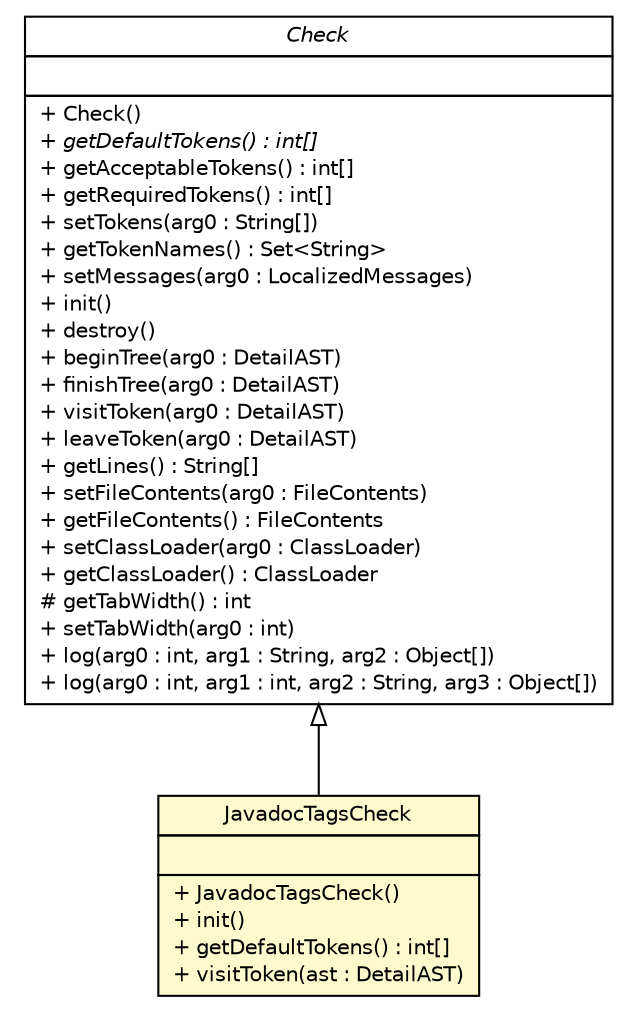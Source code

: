 #!/usr/local/bin/dot
#
# Class diagram 
# Generated by UMLGraph version 5.1 (http://www.umlgraph.org/)
#

digraph G {
	edge [fontname="Helvetica",fontsize=10,labelfontname="Helvetica",labelfontsize=10];
	node [fontname="Helvetica",fontsize=10,shape=plaintext];
	nodesep=0.25;
	ranksep=0.5;
	// com.qulice.checkstyle.JavadocTagsCheck
	c241 [label=<<table title="com.qulice.checkstyle.JavadocTagsCheck" border="0" cellborder="1" cellspacing="0" cellpadding="2" port="p" bgcolor="lemonChiffon" href="./JavadocTagsCheck.html">
		<tr><td><table border="0" cellspacing="0" cellpadding="1">
<tr><td align="center" balign="center"> JavadocTagsCheck </td></tr>
		</table></td></tr>
		<tr><td><table border="0" cellspacing="0" cellpadding="1">
<tr><td align="left" balign="left">  </td></tr>
		</table></td></tr>
		<tr><td><table border="0" cellspacing="0" cellpadding="1">
<tr><td align="left" balign="left"> + JavadocTagsCheck() </td></tr>
<tr><td align="left" balign="left"> + init() </td></tr>
<tr><td align="left" balign="left"> + getDefaultTokens() : int[] </td></tr>
<tr><td align="left" balign="left"> + visitToken(ast : DetailAST) </td></tr>
		</table></td></tr>
		</table>>, fontname="Helvetica", fontcolor="black", fontsize=10.0];
	//com.qulice.checkstyle.JavadocTagsCheck extends com.puppycrawl.tools.checkstyle.api.Check
	c242:p -> c241:p [dir=back,arrowtail=empty];
	// com.puppycrawl.tools.checkstyle.api.Check
	c242 [label=<<table title="com.puppycrawl.tools.checkstyle.api.Check" border="0" cellborder="1" cellspacing="0" cellpadding="2" port="p" href="http://java.sun.com/j2se/1.4.2/docs/api/com/puppycrawl/tools/checkstyle/api/Check.html">
		<tr><td><table border="0" cellspacing="0" cellpadding="1">
<tr><td align="center" balign="center"><font face="Helvetica-Oblique"> Check </font></td></tr>
		</table></td></tr>
		<tr><td><table border="0" cellspacing="0" cellpadding="1">
<tr><td align="left" balign="left">  </td></tr>
		</table></td></tr>
		<tr><td><table border="0" cellspacing="0" cellpadding="1">
<tr><td align="left" balign="left"> + Check() </td></tr>
<tr><td align="left" balign="left"><font face="Helvetica-Oblique" point-size="10.0"> + getDefaultTokens() : int[] </font></td></tr>
<tr><td align="left" balign="left"> + getAcceptableTokens() : int[] </td></tr>
<tr><td align="left" balign="left"> + getRequiredTokens() : int[] </td></tr>
<tr><td align="left" balign="left"> + setTokens(arg0 : String[]) </td></tr>
<tr><td align="left" balign="left"> + getTokenNames() : Set&lt;String&gt; </td></tr>
<tr><td align="left" balign="left"> + setMessages(arg0 : LocalizedMessages) </td></tr>
<tr><td align="left" balign="left"> + init() </td></tr>
<tr><td align="left" balign="left"> + destroy() </td></tr>
<tr><td align="left" balign="left"> + beginTree(arg0 : DetailAST) </td></tr>
<tr><td align="left" balign="left"> + finishTree(arg0 : DetailAST) </td></tr>
<tr><td align="left" balign="left"> + visitToken(arg0 : DetailAST) </td></tr>
<tr><td align="left" balign="left"> + leaveToken(arg0 : DetailAST) </td></tr>
<tr><td align="left" balign="left"> + getLines() : String[] </td></tr>
<tr><td align="left" balign="left"> + setFileContents(arg0 : FileContents) </td></tr>
<tr><td align="left" balign="left"> + getFileContents() : FileContents </td></tr>
<tr><td align="left" balign="left"> + setClassLoader(arg0 : ClassLoader) </td></tr>
<tr><td align="left" balign="left"> + getClassLoader() : ClassLoader </td></tr>
<tr><td align="left" balign="left"> # getTabWidth() : int </td></tr>
<tr><td align="left" balign="left"> + setTabWidth(arg0 : int) </td></tr>
<tr><td align="left" balign="left"> + log(arg0 : int, arg1 : String, arg2 : Object[]) </td></tr>
<tr><td align="left" balign="left"> + log(arg0 : int, arg1 : int, arg2 : String, arg3 : Object[]) </td></tr>
		</table></td></tr>
		</table>>, fontname="Helvetica", fontcolor="black", fontsize=10.0];
}

